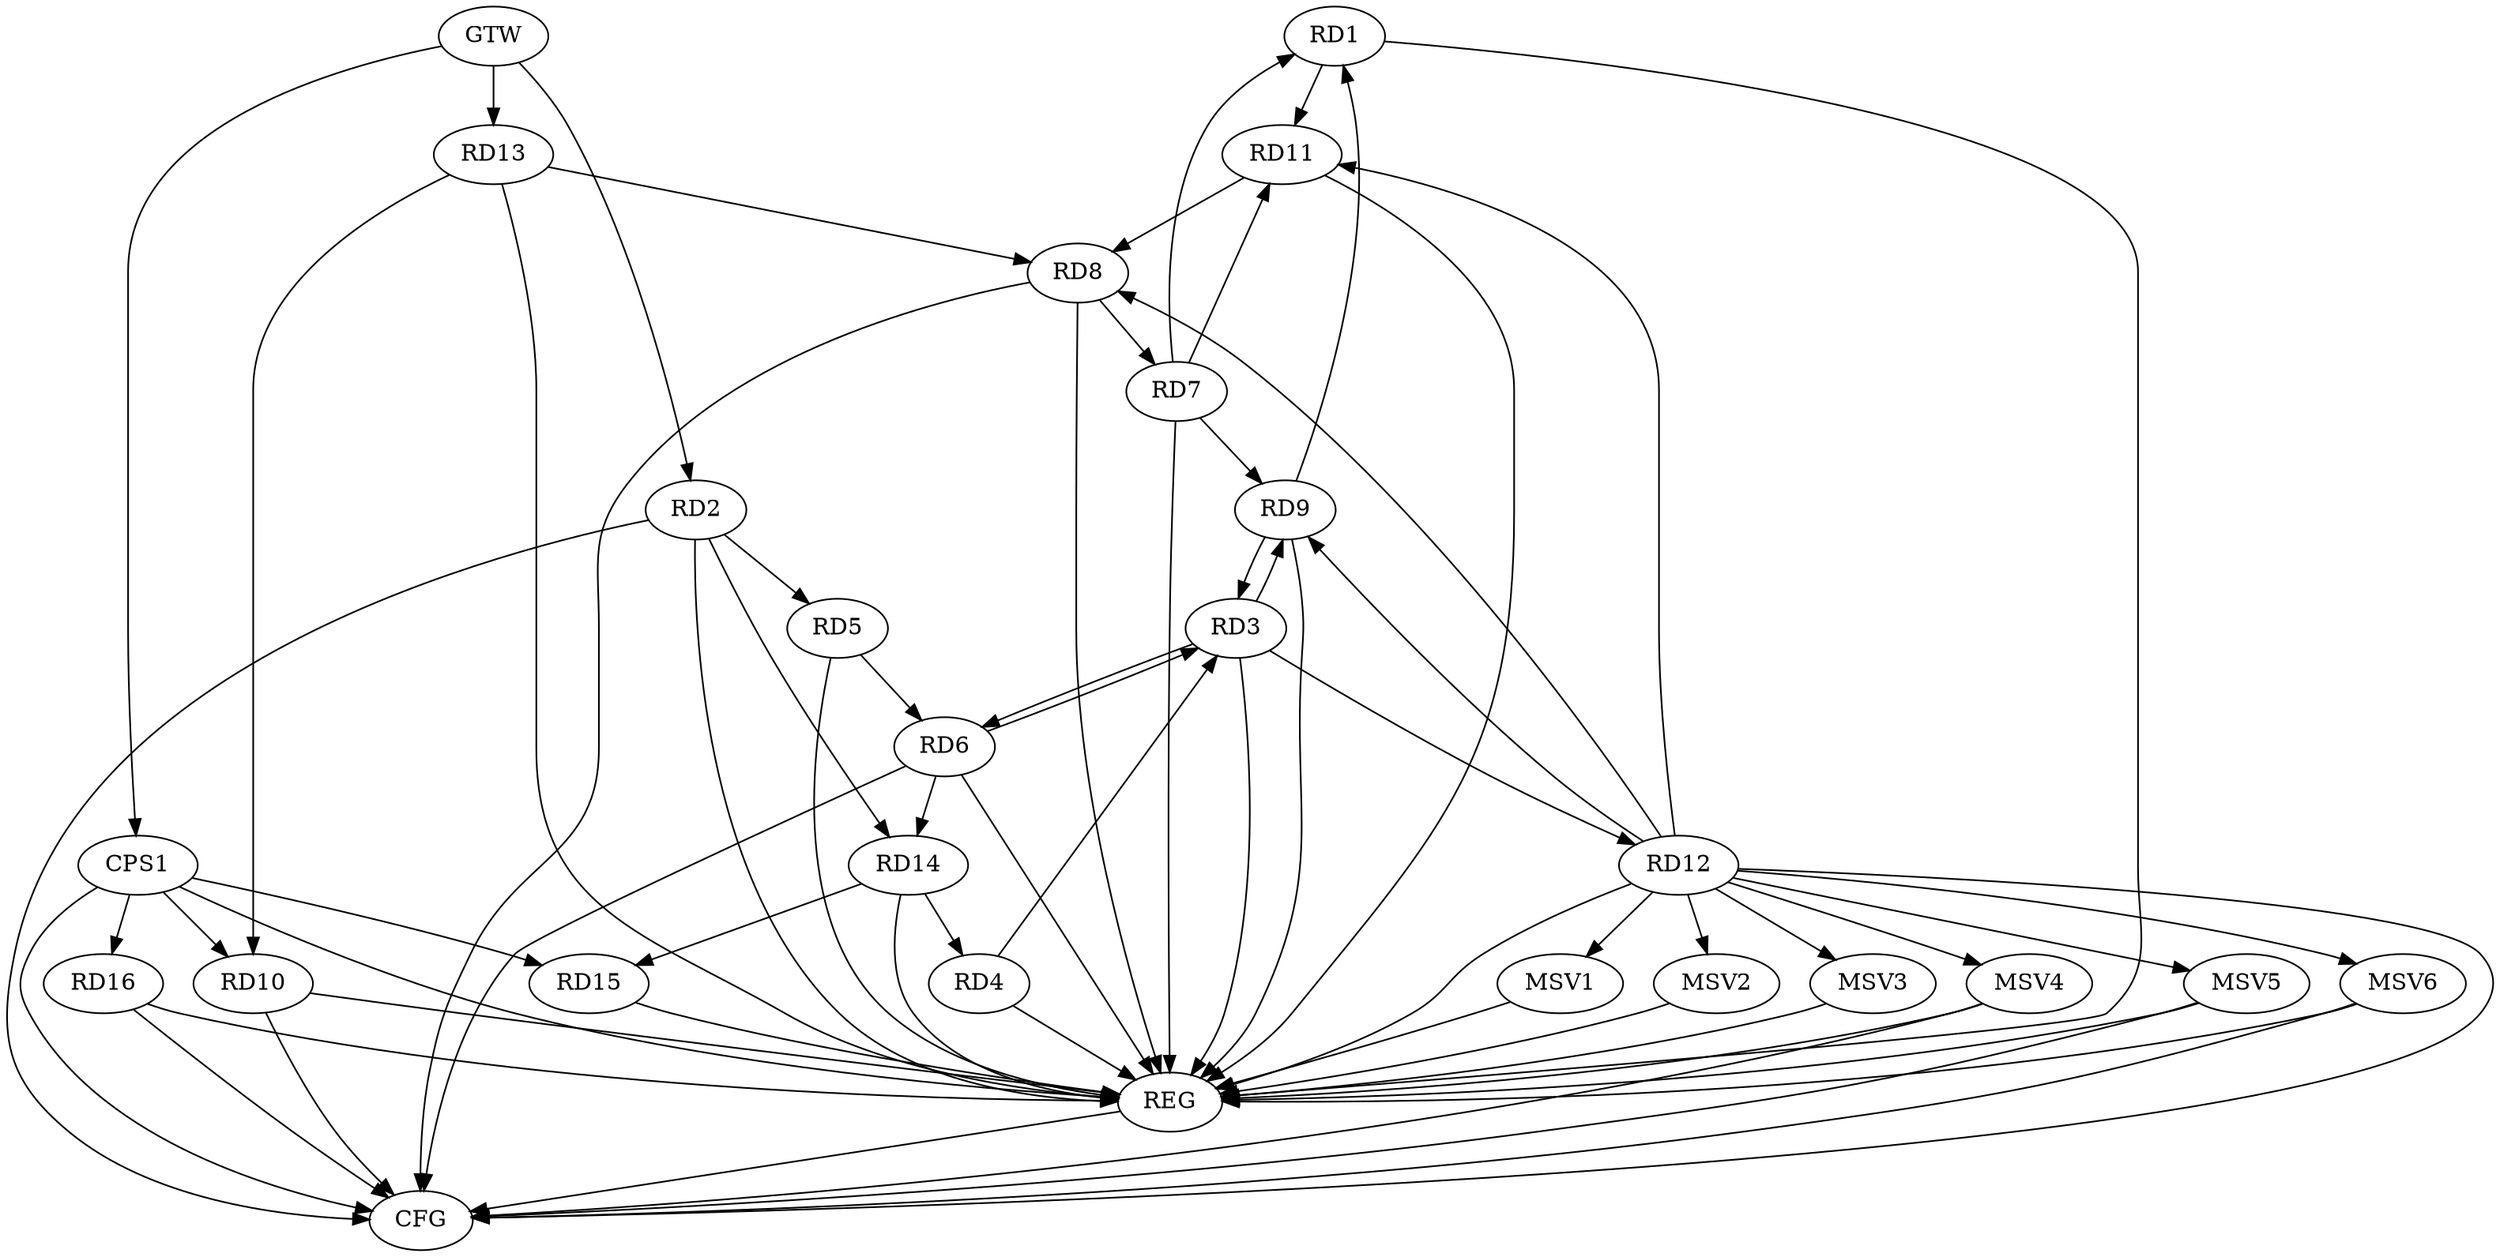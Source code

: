 strict digraph G {
  RD1 [ label="RD1" ];
  RD2 [ label="RD2" ];
  RD3 [ label="RD3" ];
  RD4 [ label="RD4" ];
  RD5 [ label="RD5" ];
  RD6 [ label="RD6" ];
  RD7 [ label="RD7" ];
  RD8 [ label="RD8" ];
  RD9 [ label="RD9" ];
  RD10 [ label="RD10" ];
  RD11 [ label="RD11" ];
  RD12 [ label="RD12" ];
  RD13 [ label="RD13" ];
  RD14 [ label="RD14" ];
  RD15 [ label="RD15" ];
  RD16 [ label="RD16" ];
  CPS1 [ label="CPS1" ];
  GTW [ label="GTW" ];
  REG [ label="REG" ];
  CFG [ label="CFG" ];
  MSV1 [ label="MSV1" ];
  MSV2 [ label="MSV2" ];
  MSV3 [ label="MSV3" ];
  MSV4 [ label="MSV4" ];
  MSV5 [ label="MSV5" ];
  MSV6 [ label="MSV6" ];
  RD7 -> RD1;
  RD9 -> RD1;
  RD1 -> RD11;
  RD2 -> RD5;
  RD2 -> RD14;
  RD4 -> RD3;
  RD3 -> RD6;
  RD6 -> RD3;
  RD3 -> RD9;
  RD9 -> RD3;
  RD3 -> RD12;
  RD14 -> RD4;
  RD5 -> RD6;
  RD6 -> RD14;
  RD8 -> RD7;
  RD7 -> RD9;
  RD7 -> RD11;
  RD11 -> RD8;
  RD12 -> RD8;
  RD13 -> RD8;
  RD12 -> RD9;
  RD13 -> RD10;
  RD12 -> RD11;
  RD14 -> RD15;
  CPS1 -> RD10;
  CPS1 -> RD15;
  CPS1 -> RD16;
  GTW -> RD2;
  GTW -> RD13;
  GTW -> CPS1;
  RD1 -> REG;
  RD2 -> REG;
  RD3 -> REG;
  RD4 -> REG;
  RD5 -> REG;
  RD6 -> REG;
  RD7 -> REG;
  RD8 -> REG;
  RD9 -> REG;
  RD10 -> REG;
  RD11 -> REG;
  RD12 -> REG;
  RD13 -> REG;
  RD14 -> REG;
  RD15 -> REG;
  RD16 -> REG;
  CPS1 -> REG;
  RD10 -> CFG;
  RD8 -> CFG;
  CPS1 -> CFG;
  RD12 -> CFG;
  RD16 -> CFG;
  RD6 -> CFG;
  RD2 -> CFG;
  REG -> CFG;
  RD12 -> MSV1;
  RD12 -> MSV2;
  RD12 -> MSV3;
  MSV1 -> REG;
  MSV2 -> REG;
  MSV3 -> REG;
  RD12 -> MSV4;
  RD12 -> MSV5;
  MSV4 -> REG;
  MSV4 -> CFG;
  MSV5 -> REG;
  MSV5 -> CFG;
  RD12 -> MSV6;
  MSV6 -> REG;
  MSV6 -> CFG;
}

